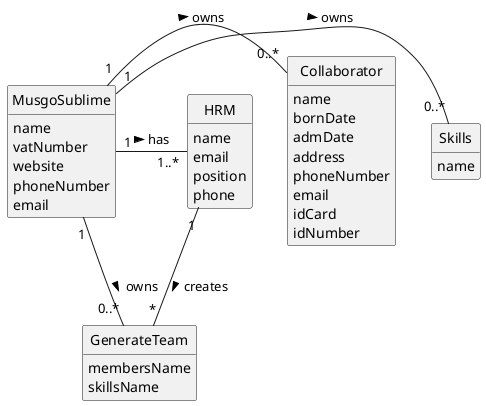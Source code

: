 @startuml
skinparam monochrome true
skinparam packageStyle rectangle
skinparam shadowing false

skinparam classAttributeIconSize 0

hide circle
hide methods

class MusgoSublime {
    name
    vatNumber
    website
    phoneNumber
    email
}

class HRM {
    name
    email
    position
    phone
}

class Skills {
    name
}

class Collaborator {
    name
    bornDate
    admDate
    address
    phoneNumber
    email
    idCard
    idNumber
}

class GenerateTeam {
    membersName
    skillsName
}

MusgoSublime "1" - "0..*" Skills: owns >
MusgoSublime "1" - "0..*" Collaborator: owns >
MusgoSublime "1" - "1..*" HRM : has >
MusgoSublime "1" - "0..*" GenerateTeam: owns >
HRM "1" -- "*" GenerateTeam : creates >
@enduml